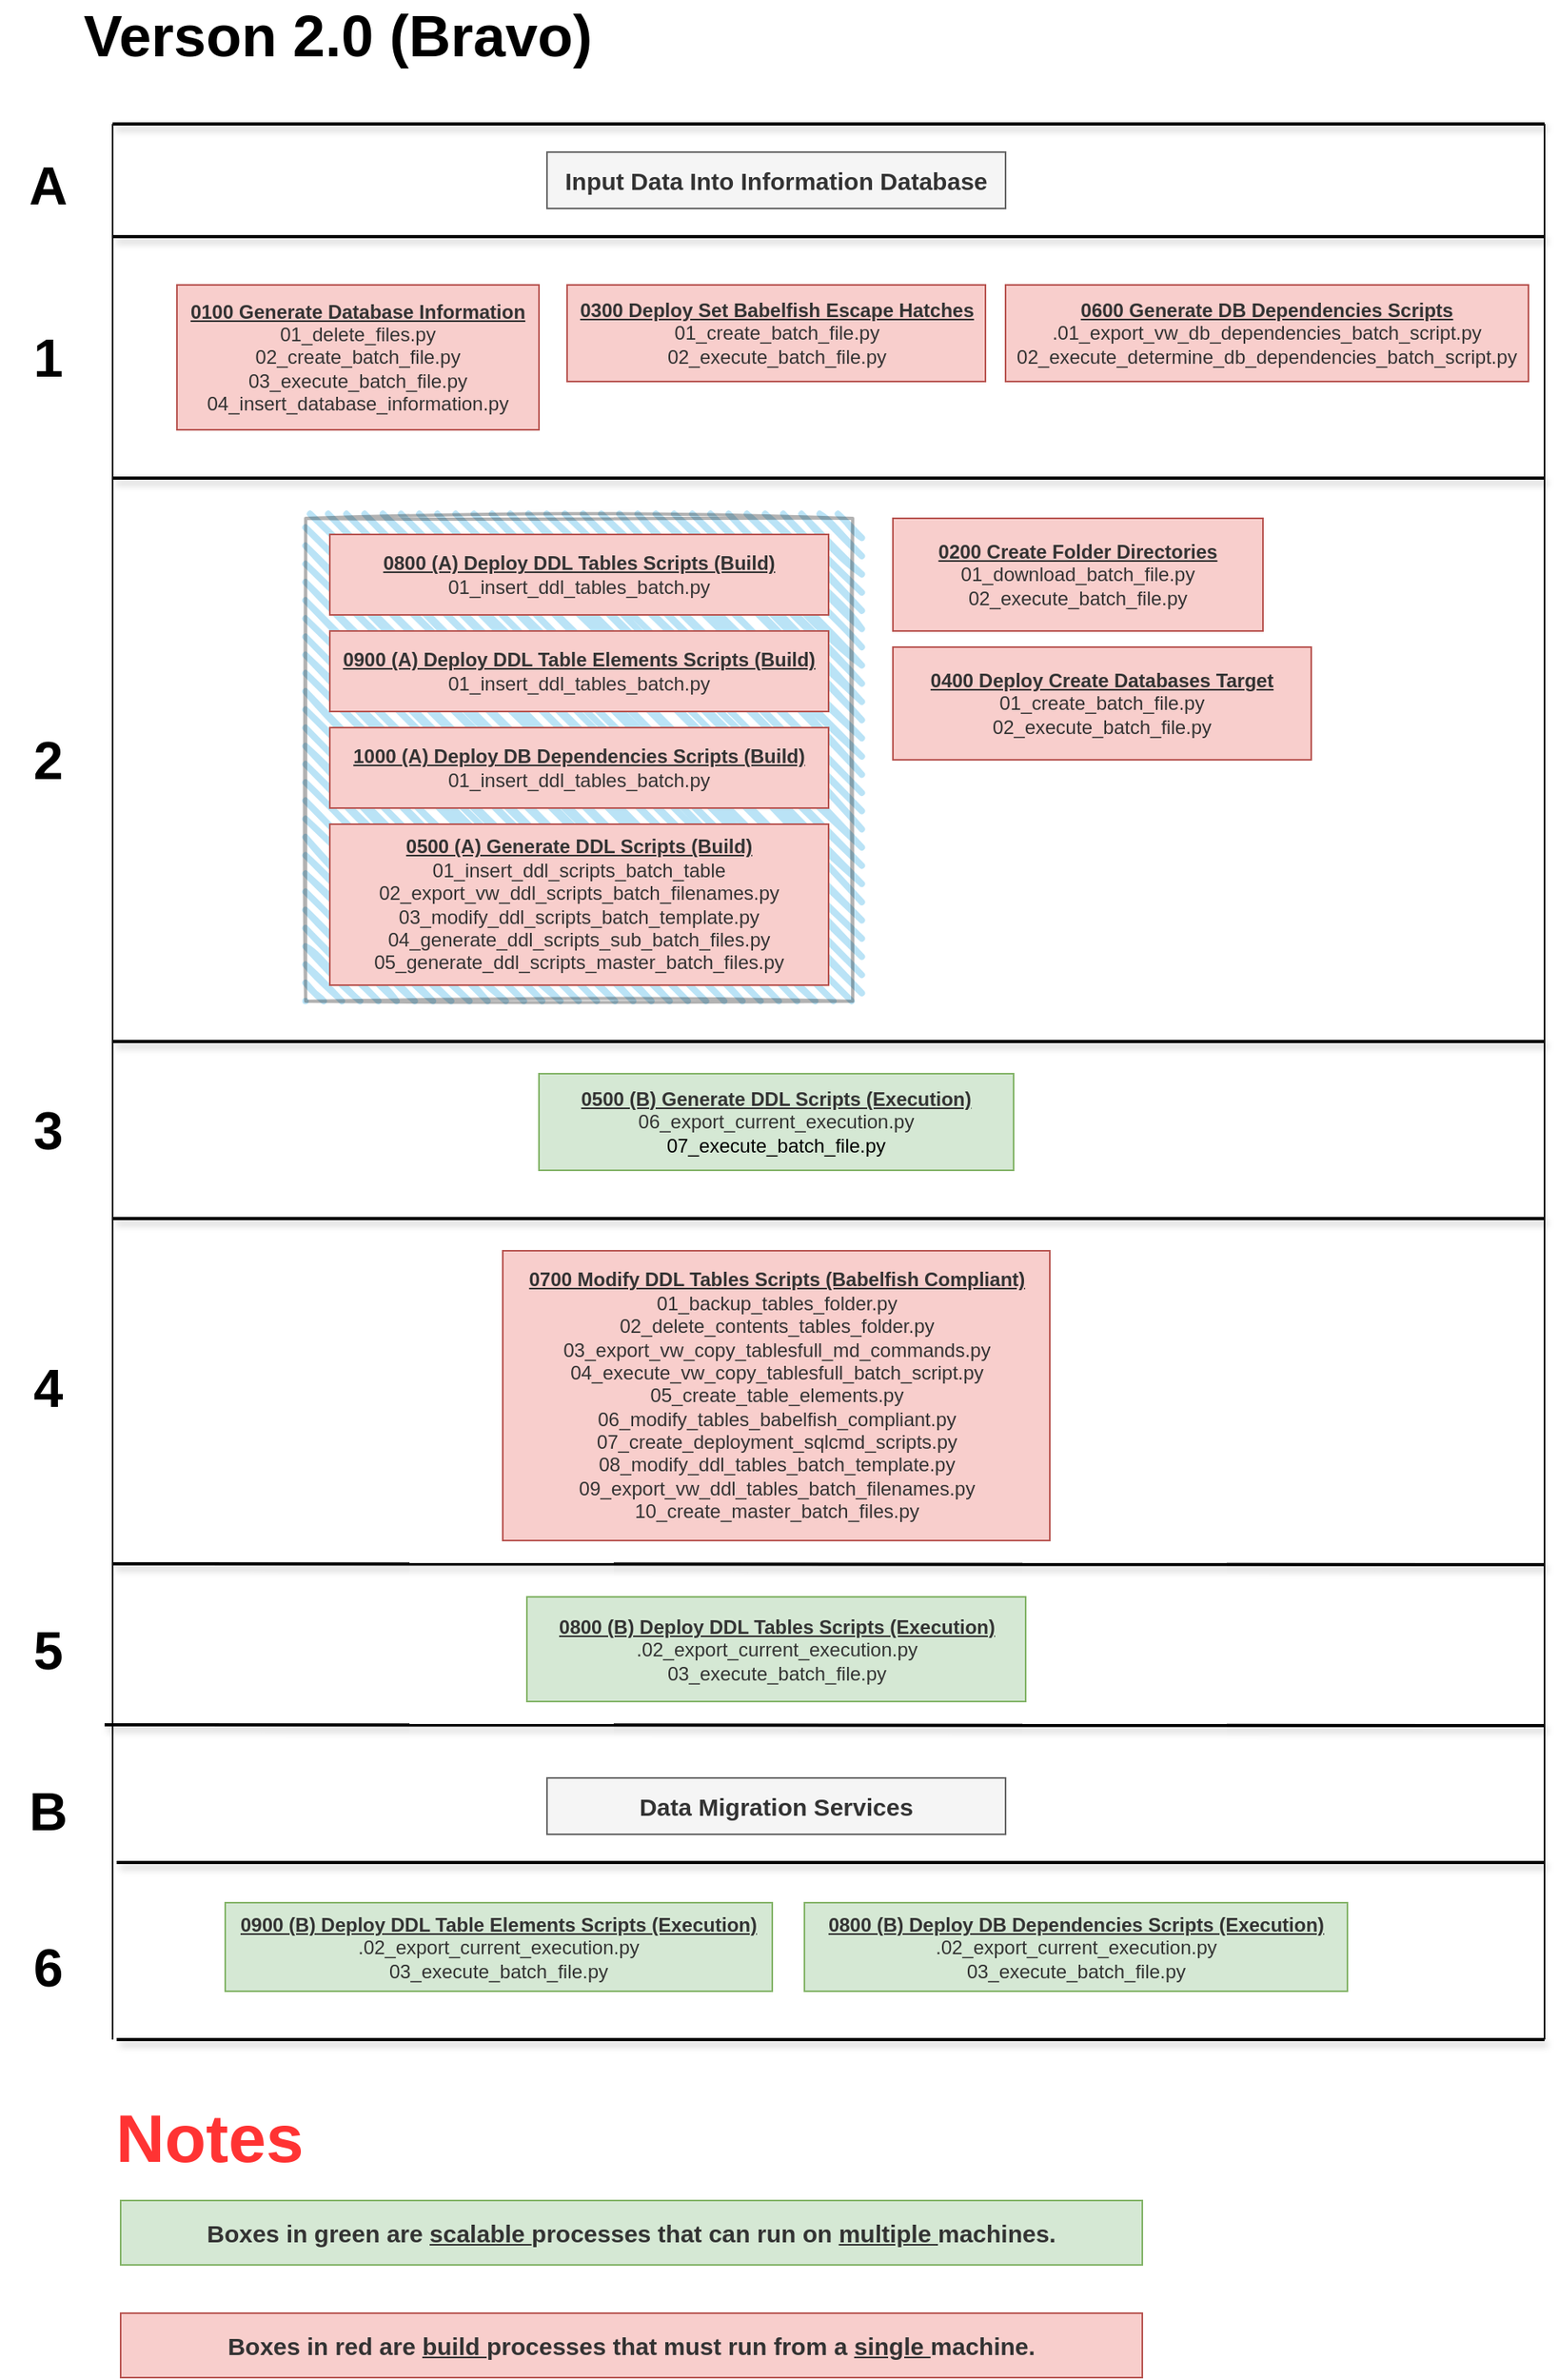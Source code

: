 <mxfile version="24.6.3" type="github">
  <diagram name="Page-1" id="sKITD_88z1vJ94t6zKOO">
    <mxGraphModel dx="1831" dy="1634" grid="1" gridSize="10" guides="1" tooltips="1" connect="1" arrows="1" fold="1" page="1" pageScale="1" pageWidth="850" pageHeight="1100" math="0" shadow="0">
      <root>
        <mxCell id="0" />
        <mxCell id="1" parent="0" />
        <mxCell id="L2tcZBJ_wmMgp3oUzWPe-24" value="" style="rounded=0;whiteSpace=wrap;html=1;strokeWidth=2;fillWeight=4;hachureGap=8;hachureAngle=45;fillColor=#1ba1e2;sketch=1;curveFitting=1;jiggle=2;opacity=30;" vertex="1" parent="1">
          <mxGeometry x="180" y="255" width="340" height="300" as="geometry" />
        </mxCell>
        <mxCell id="syWPXiomNhrmmpA-TFZg-3" value="&lt;span style=&quot;color: rgb(51, 51, 51);&quot;&gt;&lt;b&gt;&lt;u&gt;0100 Generate Database Information&lt;/u&gt;&lt;/b&gt;&lt;/span&gt;&lt;div&gt;&lt;div&gt;&lt;font color=&quot;#333333&quot;&gt;01_delete_files.py&lt;/font&gt;&lt;/div&gt;&lt;div&gt;&lt;font color=&quot;#333333&quot;&gt;02_create_batch_file.py&lt;/font&gt;&lt;/div&gt;&lt;div&gt;&lt;font color=&quot;#333333&quot;&gt;03_execute_batch_file.py&lt;/font&gt;&lt;/div&gt;&lt;div&gt;&lt;font color=&quot;#333333&quot;&gt;04_insert_database_information.py&lt;/font&gt;&lt;/div&gt;&lt;/div&gt;" style="rounded=0;whiteSpace=wrap;html=1;fillColor=#f8cecc;strokeColor=#b85450;" parent="1" vertex="1">
          <mxGeometry x="100" y="110" width="225" height="90" as="geometry" />
        </mxCell>
        <mxCell id="syWPXiomNhrmmpA-TFZg-4" value="&lt;span style=&quot;color: rgb(51, 51, 51);&quot;&gt;&lt;b&gt;&lt;font style=&quot;font-size: 15px;&quot;&gt;Input Data Into Information Database&lt;/font&gt;&lt;/b&gt;&lt;/span&gt;" style="rounded=0;whiteSpace=wrap;html=1;points=[[0,0,0,0,0],[0,0.25,0,0,0],[0,0.5,0,0,0],[0,0.75,0,0,0],[0,1,0,0,0],[0.25,0,0,0,0],[0.25,1,0,0,0],[0.5,0,0,0,0],[0.5,1,0,0,0],[0.75,0,0,0,0],[0.75,1,0,0,0],[1,0,0,0,0],[1,0.25,0,0,0],[1,0.5,0,0,0],[1,0.75,0,0,0],[1,1,0,0,0]];fillColor=#f5f5f5;fontColor=#333333;strokeColor=#666666;" parent="1" vertex="1">
          <mxGeometry x="330" y="27.5" width="285" height="35" as="geometry" />
        </mxCell>
        <mxCell id="syWPXiomNhrmmpA-TFZg-5" value="&lt;span style=&quot;color: rgb(51, 51, 51);&quot;&gt;&lt;b&gt;&lt;u&gt;0500 (A) Generate DDL Scripts (Build)&lt;/u&gt;&lt;/b&gt;&lt;/span&gt;&lt;div&gt;&lt;font color=&quot;#333333&quot;&gt;01_insert_ddl_scripts_batch_table&lt;/font&gt;&lt;br&gt;&lt;/div&gt;&lt;div&gt;&lt;span style=&quot;background-color: initial;&quot;&gt;&lt;font color=&quot;#333333&quot;&gt;02_export_vw_ddl_scripts_batch_filenames&lt;/font&gt;&lt;/span&gt;&lt;font color=&quot;#333333&quot;&gt;.py&lt;br&gt;&lt;/font&gt;&lt;/div&gt;&lt;div&gt;&lt;span style=&quot;background-color: initial;&quot;&gt;&lt;font color=&quot;#333333&quot;&gt;03_modify_ddl_scripts_batch_template&lt;/font&gt;&lt;/span&gt;&lt;font color=&quot;#333333&quot;&gt;.py&lt;br&gt;&lt;/font&gt;&lt;/div&gt;&lt;div&gt;&lt;span style=&quot;background-color: initial;&quot;&gt;&lt;font style=&quot;&quot; color=&quot;#333333&quot;&gt;04_generate_ddl_scripts_sub_batch_files&lt;/font&gt;&lt;/span&gt;&lt;font style=&quot;&quot; color=&quot;#333333&quot;&gt;.py&lt;/font&gt;&lt;/div&gt;&lt;div&gt;&lt;font style=&quot;&quot; color=&quot;#333333&quot;&gt;05_generate_ddl_scripts_master_batch_files.py&lt;/font&gt;&lt;/div&gt;" style="rounded=0;whiteSpace=wrap;html=1;fillColor=#f8cecc;strokeColor=#b85450;" parent="1" vertex="1">
          <mxGeometry x="195" y="445" width="310" height="100" as="geometry" />
        </mxCell>
        <mxCell id="syWPXiomNhrmmpA-TFZg-6" value="&lt;span style=&quot;color: rgb(51, 51, 51);&quot;&gt;&lt;b&gt;&lt;u&gt;0500 (B) Generate DDL Scripts (Execution)&lt;br&gt;&lt;/u&gt;&lt;/b&gt;&lt;/span&gt;&lt;div&gt;&lt;span style=&quot;background-color: initial;&quot;&gt;&lt;font color=&quot;#333333&quot;&gt;06_export_current_execution&lt;/font&gt;&lt;/span&gt;&lt;font color=&quot;#333333&quot;&gt;.py&lt;br&gt;&lt;/font&gt;07_execute_batch_file.py&lt;/div&gt;" style="rounded=0;whiteSpace=wrap;html=1;fillColor=#d5e8d4;strokeColor=#82b366;" parent="1" vertex="1">
          <mxGeometry x="325" y="600" width="295" height="60" as="geometry" />
        </mxCell>
        <mxCell id="syWPXiomNhrmmpA-TFZg-8" value="&lt;span style=&quot;color: rgb(51, 51, 51);&quot;&gt;&lt;b&gt;&lt;u&gt;0300 Deploy Set Babelfish Escape Hatches&lt;/u&gt;&lt;/b&gt;&lt;/span&gt;&lt;div&gt;&lt;div&gt;&lt;font color=&quot;#333333&quot;&gt;01_create_batch_file.py&lt;/font&gt;&lt;/div&gt;&lt;div&gt;&lt;font color=&quot;#333333&quot;&gt;02_execute_batch_file.py&lt;/font&gt;&lt;/div&gt;&lt;/div&gt;" style="rounded=0;whiteSpace=wrap;html=1;fillColor=#f8cecc;strokeColor=#b85450;" parent="1" vertex="1">
          <mxGeometry x="342.5" y="110" width="260" height="60" as="geometry" />
        </mxCell>
        <mxCell id="syWPXiomNhrmmpA-TFZg-9" value="&lt;span style=&quot;color: rgb(51, 51, 51);&quot;&gt;&lt;b&gt;&lt;u&gt;0700 Modify DDL Tables Scripts (Babelfish Compliant)&lt;/u&gt;&lt;/b&gt;&lt;/span&gt;&lt;div&gt;&lt;div&gt;&lt;font color=&quot;#333333&quot;&gt;01_backup_tables_folder.py&lt;/font&gt;&lt;/div&gt;&lt;div&gt;&lt;font color=&quot;#333333&quot;&gt;02_delete_contents_tables_folder.py&lt;/font&gt;&lt;/div&gt;&lt;div&gt;&lt;font color=&quot;#333333&quot;&gt;03_export_vw_copy_tablesfull_md_commands.py&lt;/font&gt;&lt;/div&gt;&lt;div&gt;&lt;font color=&quot;#333333&quot;&gt;04_execute_vw_copy_tablesfull_batch_script.py&lt;/font&gt;&lt;/div&gt;&lt;div&gt;&lt;font color=&quot;#333333&quot;&gt;05_create_table_elements.py&lt;/font&gt;&lt;/div&gt;&lt;div&gt;&lt;font color=&quot;#333333&quot;&gt;06_modify_tables_babelfish_compliant.py&lt;/font&gt;&lt;/div&gt;&lt;div&gt;&lt;font color=&quot;#333333&quot;&gt;07_create_deployment_sqlcmd_scripts.py&lt;/font&gt;&lt;/div&gt;&lt;div&gt;&lt;font color=&quot;#333333&quot;&gt;08_modify_ddl_tables_batch_template.py&lt;/font&gt;&lt;/div&gt;&lt;div&gt;&lt;font color=&quot;#333333&quot;&gt;09_export_vw_ddl_tables_batch_filenames.py&lt;/font&gt;&lt;/div&gt;&lt;div&gt;&lt;font color=&quot;#333333&quot;&gt;10_create_master_batch_files.py&lt;/font&gt;&lt;/div&gt;&lt;/div&gt;" style="rounded=0;whiteSpace=wrap;html=1;fillColor=#f8cecc;strokeColor=#b85450;" parent="1" vertex="1">
          <mxGeometry x="302.5" y="710" width="340" height="180" as="geometry" />
        </mxCell>
        <mxCell id="syWPXiomNhrmmpA-TFZg-11" value="&lt;span style=&quot;color: rgb(51, 51, 51);&quot;&gt;&lt;b&gt;&lt;u&gt;0800 (A) Deploy DDL Tables Scripts (Build)&lt;/u&gt;&lt;/b&gt;&lt;/span&gt;&lt;div&gt;&lt;font color=&quot;#333333&quot;&gt;01_insert_ddl_tables_batch.py&lt;/font&gt;&lt;br&gt;&lt;/div&gt;" style="rounded=0;whiteSpace=wrap;html=1;fillColor=#f8cecc;strokeColor=#b85450;" parent="1" vertex="1">
          <mxGeometry x="195" y="265" width="310" height="50" as="geometry" />
        </mxCell>
        <mxCell id="syWPXiomNhrmmpA-TFZg-51" value="" style="endArrow=none;html=1;rounded=0;strokeWidth=2;shadow=1;" parent="1" edge="1">
          <mxGeometry width="50" height="50" relative="1" as="geometry">
            <mxPoint x="60" y="80" as="sourcePoint" />
            <mxPoint x="950" y="80" as="targetPoint" />
          </mxGeometry>
        </mxCell>
        <mxCell id="syWPXiomNhrmmpA-TFZg-63" value="&lt;font style=&quot;font-size: 33px;&quot;&gt;&lt;b&gt;A&lt;/b&gt;&lt;/font&gt;" style="text;html=1;align=center;verticalAlign=middle;whiteSpace=wrap;rounded=0;" parent="1" vertex="1">
          <mxGeometry x="-10" y="32.5" width="60" height="30" as="geometry" />
        </mxCell>
        <mxCell id="syWPXiomNhrmmpA-TFZg-64" value="&lt;font style=&quot;font-size: 33px;&quot;&gt;&lt;b&gt;2&lt;/b&gt;&lt;/font&gt;" style="text;html=1;align=center;verticalAlign=middle;whiteSpace=wrap;rounded=0;" parent="1" vertex="1">
          <mxGeometry x="-10" y="390" width="60" height="30" as="geometry" />
        </mxCell>
        <mxCell id="syWPXiomNhrmmpA-TFZg-66" value="&lt;font style=&quot;font-size: 33px;&quot;&gt;&lt;b&gt;1&lt;/b&gt;&lt;/font&gt;" style="text;html=1;align=center;verticalAlign=middle;whiteSpace=wrap;rounded=0;" parent="1" vertex="1">
          <mxGeometry x="-10" y="140" width="60" height="30" as="geometry" />
        </mxCell>
        <mxCell id="syWPXiomNhrmmpA-TFZg-70" value="&lt;font style=&quot;font-size: 33px;&quot;&gt;&lt;b&gt;4&lt;/b&gt;&lt;/font&gt;" style="text;html=1;align=center;verticalAlign=middle;whiteSpace=wrap;rounded=0;" parent="1" vertex="1">
          <mxGeometry x="-10" y="780" width="60" height="30" as="geometry" />
        </mxCell>
        <mxCell id="syWPXiomNhrmmpA-TFZg-72" value="&lt;font style=&quot;font-size: 33px;&quot;&gt;&lt;b&gt;5&lt;/b&gt;&lt;/font&gt;" style="text;html=1;align=center;verticalAlign=middle;whiteSpace=wrap;rounded=0;" parent="1" vertex="1">
          <mxGeometry x="-10" y="942.5" width="60" height="30" as="geometry" />
        </mxCell>
        <mxCell id="syWPXiomNhrmmpA-TFZg-7" value="&lt;span style=&quot;color: rgb(51, 51, 51);&quot;&gt;&lt;b&gt;&lt;u&gt;0400 Deploy Create Databases Target&lt;/u&gt;&lt;/b&gt;&lt;/span&gt;&lt;div&gt;&lt;div&gt;&lt;font color=&quot;#333333&quot;&gt;01_create_batch_file.py&lt;/font&gt;&lt;/div&gt;&lt;div&gt;&lt;font color=&quot;#333333&quot;&gt;02_execute_batch_file.py&lt;/font&gt;&lt;/div&gt;&lt;/div&gt;" style="rounded=0;whiteSpace=wrap;html=1;fillColor=#f8cecc;strokeColor=#b85450;" parent="1" vertex="1">
          <mxGeometry x="545" y="335" width="260" height="70" as="geometry" />
        </mxCell>
        <mxCell id="syWPXiomNhrmmpA-TFZg-89" value="" style="endArrow=none;html=1;rounded=0;" parent="1" edge="1">
          <mxGeometry width="50" height="50" relative="1" as="geometry">
            <mxPoint x="60" y="1200" as="sourcePoint" />
            <mxPoint x="60" y="10" as="targetPoint" />
          </mxGeometry>
        </mxCell>
        <mxCell id="syWPXiomNhrmmpA-TFZg-91" value="" style="endArrow=none;html=1;rounded=0;strokeWidth=2;shadow=1;" parent="1" edge="1">
          <mxGeometry width="50" height="50" relative="1" as="geometry">
            <mxPoint x="60" y="580" as="sourcePoint" />
            <mxPoint x="950" y="580" as="targetPoint" />
          </mxGeometry>
        </mxCell>
        <mxCell id="rylidvbhO6okRbjTieRh-1" value="" style="endArrow=none;html=1;rounded=0;strokeWidth=2;shadow=1;" parent="1" edge="1">
          <mxGeometry width="50" height="50" relative="1" as="geometry">
            <mxPoint x="60" y="10" as="sourcePoint" />
            <mxPoint x="950" y="10" as="targetPoint" />
          </mxGeometry>
        </mxCell>
        <mxCell id="GBqM-zpvMOJnWf_ZMjJe-1" value="&lt;div&gt;&lt;b style=&quot;&quot;&gt;&lt;font style=&quot;font-size: 36px;&quot;&gt;Verson 2.0 (Bravo)&lt;/font&gt;&lt;/b&gt;&lt;/div&gt;" style="text;html=1;align=left;verticalAlign=middle;whiteSpace=wrap;rounded=0;" parent="1" vertex="1">
          <mxGeometry x="40" y="-60" width="530" height="30" as="geometry" />
        </mxCell>
        <mxCell id="GBqM-zpvMOJnWf_ZMjJe-5" value="&lt;font style=&quot;font-size: 33px;&quot;&gt;&lt;b&gt;6&lt;/b&gt;&lt;/font&gt;" style="text;html=1;align=center;verticalAlign=middle;whiteSpace=wrap;rounded=0;" parent="1" vertex="1">
          <mxGeometry x="-10" y="1140" width="60" height="30" as="geometry" />
        </mxCell>
        <mxCell id="GBqM-zpvMOJnWf_ZMjJe-9" value="&lt;div&gt;&lt;font size=&quot;1&quot; color=&quot;#333333&quot;&gt;&lt;b style=&quot;font-size: 15px;&quot;&gt;Boxes in green are &lt;u&gt;scalable &lt;/u&gt;processes that can run on &lt;u&gt;multiple &lt;/u&gt;machines.&lt;/b&gt;&lt;/font&gt;&lt;/div&gt;" style="rounded=0;whiteSpace=wrap;html=1;fillColor=#d5e8d4;strokeColor=#82b366;" parent="1" vertex="1">
          <mxGeometry x="65" y="1300" width="635" height="40" as="geometry" />
        </mxCell>
        <mxCell id="GBqM-zpvMOJnWf_ZMjJe-10" value="&lt;h1 style=&quot;margin-top: 0px;&quot;&gt;&lt;font style=&quot;font-size: 42px;&quot; color=&quot;#ff3333&quot;&gt;Notes&lt;/font&gt;&lt;/h1&gt;" style="text;html=1;whiteSpace=wrap;overflow=hidden;rounded=0;" parent="1" vertex="1">
          <mxGeometry x="60" y="1230" width="120" height="50" as="geometry" />
        </mxCell>
        <mxCell id="GBqM-zpvMOJnWf_ZMjJe-12" value="&lt;div&gt;&lt;font size=&quot;1&quot; color=&quot;#333333&quot;&gt;&lt;b style=&quot;font-size: 15px;&quot;&gt;Boxes in red are &lt;u&gt;build &lt;/u&gt;processes that must run from a &lt;u&gt;single &lt;/u&gt;machine.&lt;/b&gt;&lt;/font&gt;&lt;/div&gt;" style="rounded=0;whiteSpace=wrap;html=1;fillColor=#f8cecc;strokeColor=#b85450;" parent="1" vertex="1">
          <mxGeometry x="65" y="1370" width="635" height="40" as="geometry" />
        </mxCell>
        <mxCell id="L2tcZBJ_wmMgp3oUzWPe-3" value="&lt;span style=&quot;color: rgb(51, 51, 51);&quot;&gt;&lt;b&gt;&lt;u&gt;0200 Create Folder Directories&lt;/u&gt;&lt;/b&gt;&lt;/span&gt;&lt;div&gt;&lt;div&gt;&lt;font color=&quot;#333333&quot;&gt;01_download_batch_file.py&lt;/font&gt;&lt;/div&gt;&lt;div&gt;&lt;font color=&quot;#333333&quot;&gt;02_execute_batch_file.py&lt;/font&gt;&lt;/div&gt;&lt;/div&gt;" style="rounded=0;whiteSpace=wrap;html=1;fillColor=#f8cecc;strokeColor=#b85450;" vertex="1" parent="1">
          <mxGeometry x="545" y="255" width="230" height="70" as="geometry" />
        </mxCell>
        <mxCell id="L2tcZBJ_wmMgp3oUzWPe-13" value="&lt;span style=&quot;color: rgb(51, 51, 51);&quot;&gt;&lt;b&gt;&lt;u&gt;0800 (B) Deploy DDL Tables Scripts (Execution)&lt;/u&gt;&lt;/b&gt;&lt;/span&gt;&lt;div&gt;&lt;font color=&quot;#333333&quot;&gt;.&lt;span style=&quot;background-color: initial;&quot;&gt;02_export_current_execution.py&lt;/span&gt;&lt;br&gt;&lt;/font&gt;&lt;/div&gt;&lt;div&gt;&lt;font color=&quot;#333333&quot;&gt;03_execute_batch_file.py&lt;/font&gt;&lt;/div&gt;" style="rounded=0;whiteSpace=wrap;html=1;fillColor=#d5e8d4;strokeColor=#82b366;" vertex="1" parent="1">
          <mxGeometry x="317.5" y="925" width="310" height="65" as="geometry" />
        </mxCell>
        <mxCell id="L2tcZBJ_wmMgp3oUzWPe-16" value="&lt;span style=&quot;color: rgb(51, 51, 51);&quot;&gt;&lt;b&gt;&lt;u&gt;0900 (A) Deploy DDL Table Elements Scripts (Build)&lt;/u&gt;&lt;/b&gt;&lt;/span&gt;&lt;div&gt;&lt;font color=&quot;#333333&quot;&gt;01_insert_ddl_tables_batch.py&lt;/font&gt;&lt;br&gt;&lt;/div&gt;" style="rounded=0;whiteSpace=wrap;html=1;fillColor=#f8cecc;strokeColor=#b85450;" vertex="1" parent="1">
          <mxGeometry x="195" y="325" width="310" height="50" as="geometry" />
        </mxCell>
        <mxCell id="L2tcZBJ_wmMgp3oUzWPe-17" value="&lt;span style=&quot;color: rgb(51, 51, 51);&quot;&gt;&lt;b&gt;&lt;u&gt;1000 (A) Deploy DB Dependencies Scripts (Build)&lt;/u&gt;&lt;/b&gt;&lt;/span&gt;&lt;div&gt;&lt;font color=&quot;#333333&quot;&gt;01_insert_ddl_tables_batch.py&lt;/font&gt;&lt;br&gt;&lt;/div&gt;" style="rounded=0;whiteSpace=wrap;html=1;fillColor=#f8cecc;strokeColor=#b85450;" vertex="1" parent="1">
          <mxGeometry x="195" y="385" width="310" height="50" as="geometry" />
        </mxCell>
        <mxCell id="L2tcZBJ_wmMgp3oUzWPe-26" value="&lt;span style=&quot;color: rgb(51, 51, 51);&quot;&gt;&lt;b&gt;&lt;u&gt;0900 (B) Deploy DDL Table Elements Scripts (Execution)&lt;/u&gt;&lt;/b&gt;&lt;/span&gt;&lt;div&gt;&lt;font color=&quot;#333333&quot;&gt;.&lt;span style=&quot;background-color: initial;&quot;&gt;02_export_current_execution.py&lt;/span&gt;&lt;br&gt;&lt;/font&gt;&lt;/div&gt;&lt;div&gt;&lt;font color=&quot;#333333&quot;&gt;03_execute_batch_file.py&lt;/font&gt;&lt;/div&gt;" style="rounded=0;whiteSpace=wrap;html=1;fillColor=#d5e8d4;strokeColor=#82b366;" vertex="1" parent="1">
          <mxGeometry x="130" y="1115" width="340" height="55" as="geometry" />
        </mxCell>
        <mxCell id="L2tcZBJ_wmMgp3oUzWPe-27" value="&lt;span style=&quot;color: rgb(51, 51, 51);&quot;&gt;&lt;b&gt;&lt;u&gt;0800 (B) Deploy DB Dependencies Scripts (Execution)&lt;/u&gt;&lt;/b&gt;&lt;/span&gt;&lt;div&gt;&lt;font color=&quot;#333333&quot;&gt;.&lt;span style=&quot;background-color: initial;&quot;&gt;02_export_current_execution.py&lt;/span&gt;&lt;br&gt;&lt;/font&gt;&lt;/div&gt;&lt;div&gt;&lt;font color=&quot;#333333&quot;&gt;03_execute_batch_file.py&lt;/font&gt;&lt;/div&gt;" style="rounded=0;whiteSpace=wrap;html=1;fillColor=#d5e8d4;strokeColor=#82b366;" vertex="1" parent="1">
          <mxGeometry x="490" y="1115" width="337.5" height="55" as="geometry" />
        </mxCell>
        <mxCell id="syWPXiomNhrmmpA-TFZg-15" value="&lt;span style=&quot;color: rgb(51, 51, 51);&quot;&gt;&lt;b&gt;&lt;u&gt;0600 Generate DB Dependencies Scripts&lt;/u&gt;&lt;/b&gt;&lt;/span&gt;&lt;div&gt;&lt;font color=&quot;#333333&quot;&gt;.&lt;span style=&quot;background-color: initial;&quot;&gt;01_export_vw_db_dependencies_batch_script.py&lt;/span&gt;&lt;br&gt;&lt;/font&gt;&lt;/div&gt;&lt;div&gt;&lt;font color=&quot;#333333&quot;&gt;02_execute_determine_db_dependencies_batch_script.py&lt;/font&gt;&lt;/div&gt;" style="rounded=0;whiteSpace=wrap;html=1;fillColor=#f8cecc;strokeColor=#b85450;" parent="1" vertex="1">
          <mxGeometry x="615" y="110" width="325" height="60" as="geometry" />
        </mxCell>
        <mxCell id="L2tcZBJ_wmMgp3oUzWPe-49" value="" style="endArrow=none;html=1;rounded=0;strokeWidth=2;shadow=1;" edge="1" parent="1">
          <mxGeometry width="50" height="50" relative="1" as="geometry">
            <mxPoint x="60" y="230" as="sourcePoint" />
            <mxPoint x="950" y="230" as="targetPoint" />
          </mxGeometry>
        </mxCell>
        <mxCell id="L2tcZBJ_wmMgp3oUzWPe-50" value="" style="endArrow=none;html=1;rounded=0;strokeWidth=2;shadow=1;" edge="1" parent="1">
          <mxGeometry width="50" height="50" relative="1" as="geometry">
            <mxPoint x="60" y="690" as="sourcePoint" />
            <mxPoint x="950" y="690" as="targetPoint" />
          </mxGeometry>
        </mxCell>
        <mxCell id="L2tcZBJ_wmMgp3oUzWPe-51" value="" style="endArrow=none;html=1;rounded=0;strokeWidth=2;shadow=1;" edge="1" parent="1">
          <mxGeometry width="50" height="50" relative="1" as="geometry">
            <mxPoint x="60" y="904.5" as="sourcePoint" />
            <mxPoint x="950" y="905" as="targetPoint" />
          </mxGeometry>
        </mxCell>
        <mxCell id="L2tcZBJ_wmMgp3oUzWPe-52" value="&lt;font style=&quot;font-size: 33px;&quot;&gt;&lt;b&gt;3&lt;/b&gt;&lt;/font&gt;" style="text;html=1;align=center;verticalAlign=middle;whiteSpace=wrap;rounded=0;" vertex="1" parent="1">
          <mxGeometry x="-10" y="620" width="60" height="30" as="geometry" />
        </mxCell>
        <mxCell id="L2tcZBJ_wmMgp3oUzWPe-53" value="" style="endArrow=none;html=1;rounded=0;strokeWidth=2;shadow=1;" edge="1" parent="1">
          <mxGeometry width="50" height="50" relative="1" as="geometry">
            <mxPoint x="55" y="1004.5" as="sourcePoint" />
            <mxPoint x="950" y="1005" as="targetPoint" />
          </mxGeometry>
        </mxCell>
        <mxCell id="L2tcZBJ_wmMgp3oUzWPe-54" value="&lt;span style=&quot;color: rgb(51, 51, 51);&quot;&gt;&lt;b&gt;&lt;font style=&quot;font-size: 15px;&quot;&gt;Data Migration Services&lt;/font&gt;&lt;/b&gt;&lt;/span&gt;" style="rounded=0;whiteSpace=wrap;html=1;points=[[0,0,0,0,0],[0,0.25,0,0,0],[0,0.5,0,0,0],[0,0.75,0,0,0],[0,1,0,0,0],[0.25,0,0,0,0],[0.25,1,0,0,0],[0.5,0,0,0,0],[0.5,1,0,0,0],[0.75,0,0,0,0],[0.75,1,0,0,0],[1,0,0,0,0],[1,0.25,0,0,0],[1,0.5,0,0,0],[1,0.75,0,0,0],[1,1,0,0,0]];fillColor=#f5f5f5;fontColor=#333333;strokeColor=#666666;" vertex="1" parent="1">
          <mxGeometry x="330" y="1037.5" width="285" height="35" as="geometry" />
        </mxCell>
        <mxCell id="L2tcZBJ_wmMgp3oUzWPe-55" value="" style="endArrow=none;html=1;rounded=0;strokeWidth=2;shadow=1;" edge="1" parent="1">
          <mxGeometry width="50" height="50" relative="1" as="geometry">
            <mxPoint x="62.5" y="1090" as="sourcePoint" />
            <mxPoint x="950" y="1090" as="targetPoint" />
          </mxGeometry>
        </mxCell>
        <mxCell id="L2tcZBJ_wmMgp3oUzWPe-56" value="" style="endArrow=none;html=1;rounded=0;strokeWidth=2;shadow=1;" edge="1" parent="1">
          <mxGeometry width="50" height="50" relative="1" as="geometry">
            <mxPoint x="62.5" y="1200" as="sourcePoint" />
            <mxPoint x="950" y="1200" as="targetPoint" />
          </mxGeometry>
        </mxCell>
        <mxCell id="L2tcZBJ_wmMgp3oUzWPe-57" value="&lt;font style=&quot;font-size: 33px;&quot;&gt;&lt;b&gt;B&lt;/b&gt;&lt;/font&gt;" style="text;html=1;align=center;verticalAlign=middle;whiteSpace=wrap;rounded=0;" vertex="1" parent="1">
          <mxGeometry x="-10" y="1042.5" width="60" height="30" as="geometry" />
        </mxCell>
        <mxCell id="L2tcZBJ_wmMgp3oUzWPe-58" value="" style="endArrow=none;html=1;rounded=0;" edge="1" parent="1">
          <mxGeometry width="50" height="50" relative="1" as="geometry">
            <mxPoint x="950" y="1200" as="sourcePoint" />
            <mxPoint x="950" y="10" as="targetPoint" />
          </mxGeometry>
        </mxCell>
      </root>
    </mxGraphModel>
  </diagram>
</mxfile>
